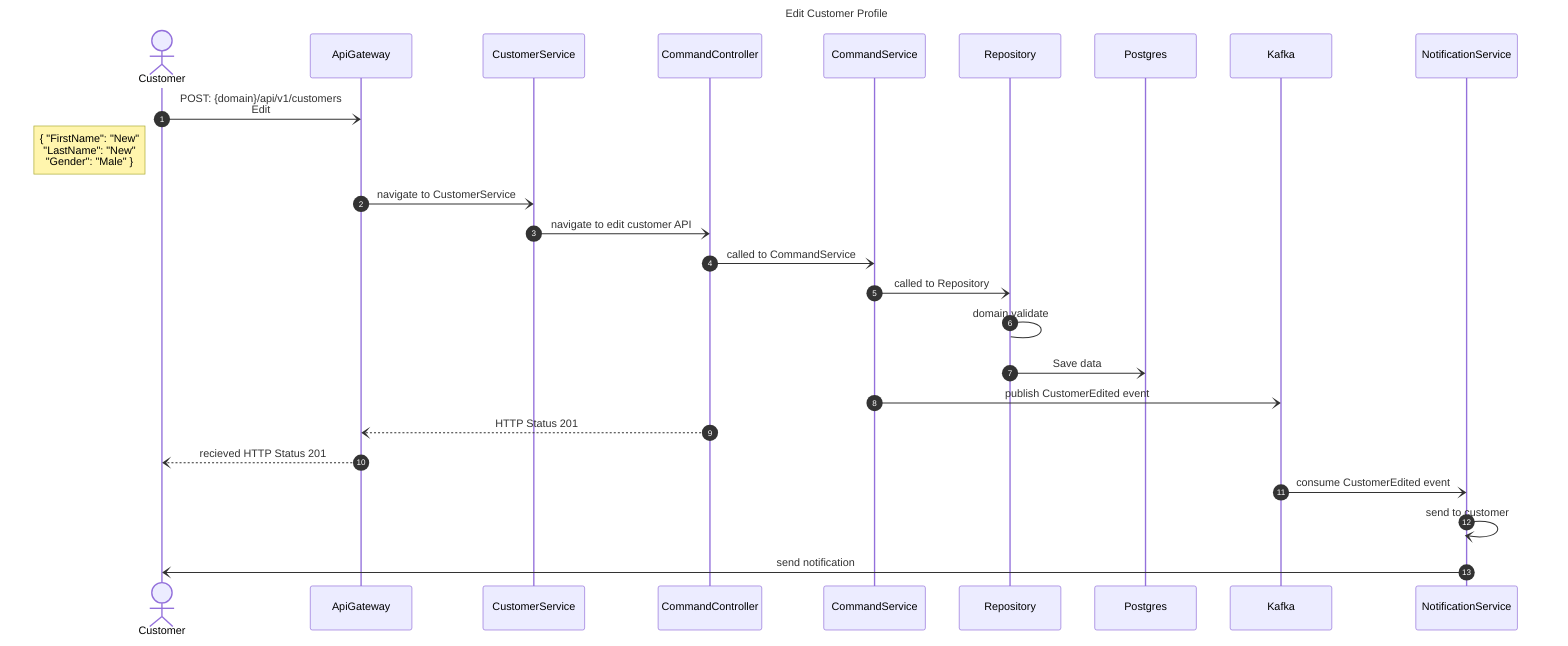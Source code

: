---
title: Edit Customer Profile
---
sequenceDiagram
    autonumber
    actor c as Customer
    participant api as ApiGateway    


    participant cs as CustomerService    
    participant csCont as CommandController
    participant csServ as CommandService
    participant csRepo as Repository
    participant csDb as Postgres
    participant rb as Kafka
    participant nf as NotificationService




    c -) api: POST: {domain}/api/v1/customers <br> Edit
    Note left of c: { "FirstName": "New" <br> "LastName": "New" <br> "Gender": "Male" }
    api -) cs: navigate to CustomerService

    cs -) csCont: navigate to edit customer API

    csCont -) csServ: called to CommandService


    csServ -) csRepo: called to Repository
    csRepo -> csRepo: domain validate

    csRepo -) csDb: Save data

    csServ -) rb: publish CustomerEdited event
    csCont --) api: HTTP Status 201
    api --) c: recieved HTTP Status 201

    rb -) nf: consume CustomerEdited event
    nf -) nf: send to customer
    nf -) c: send notification